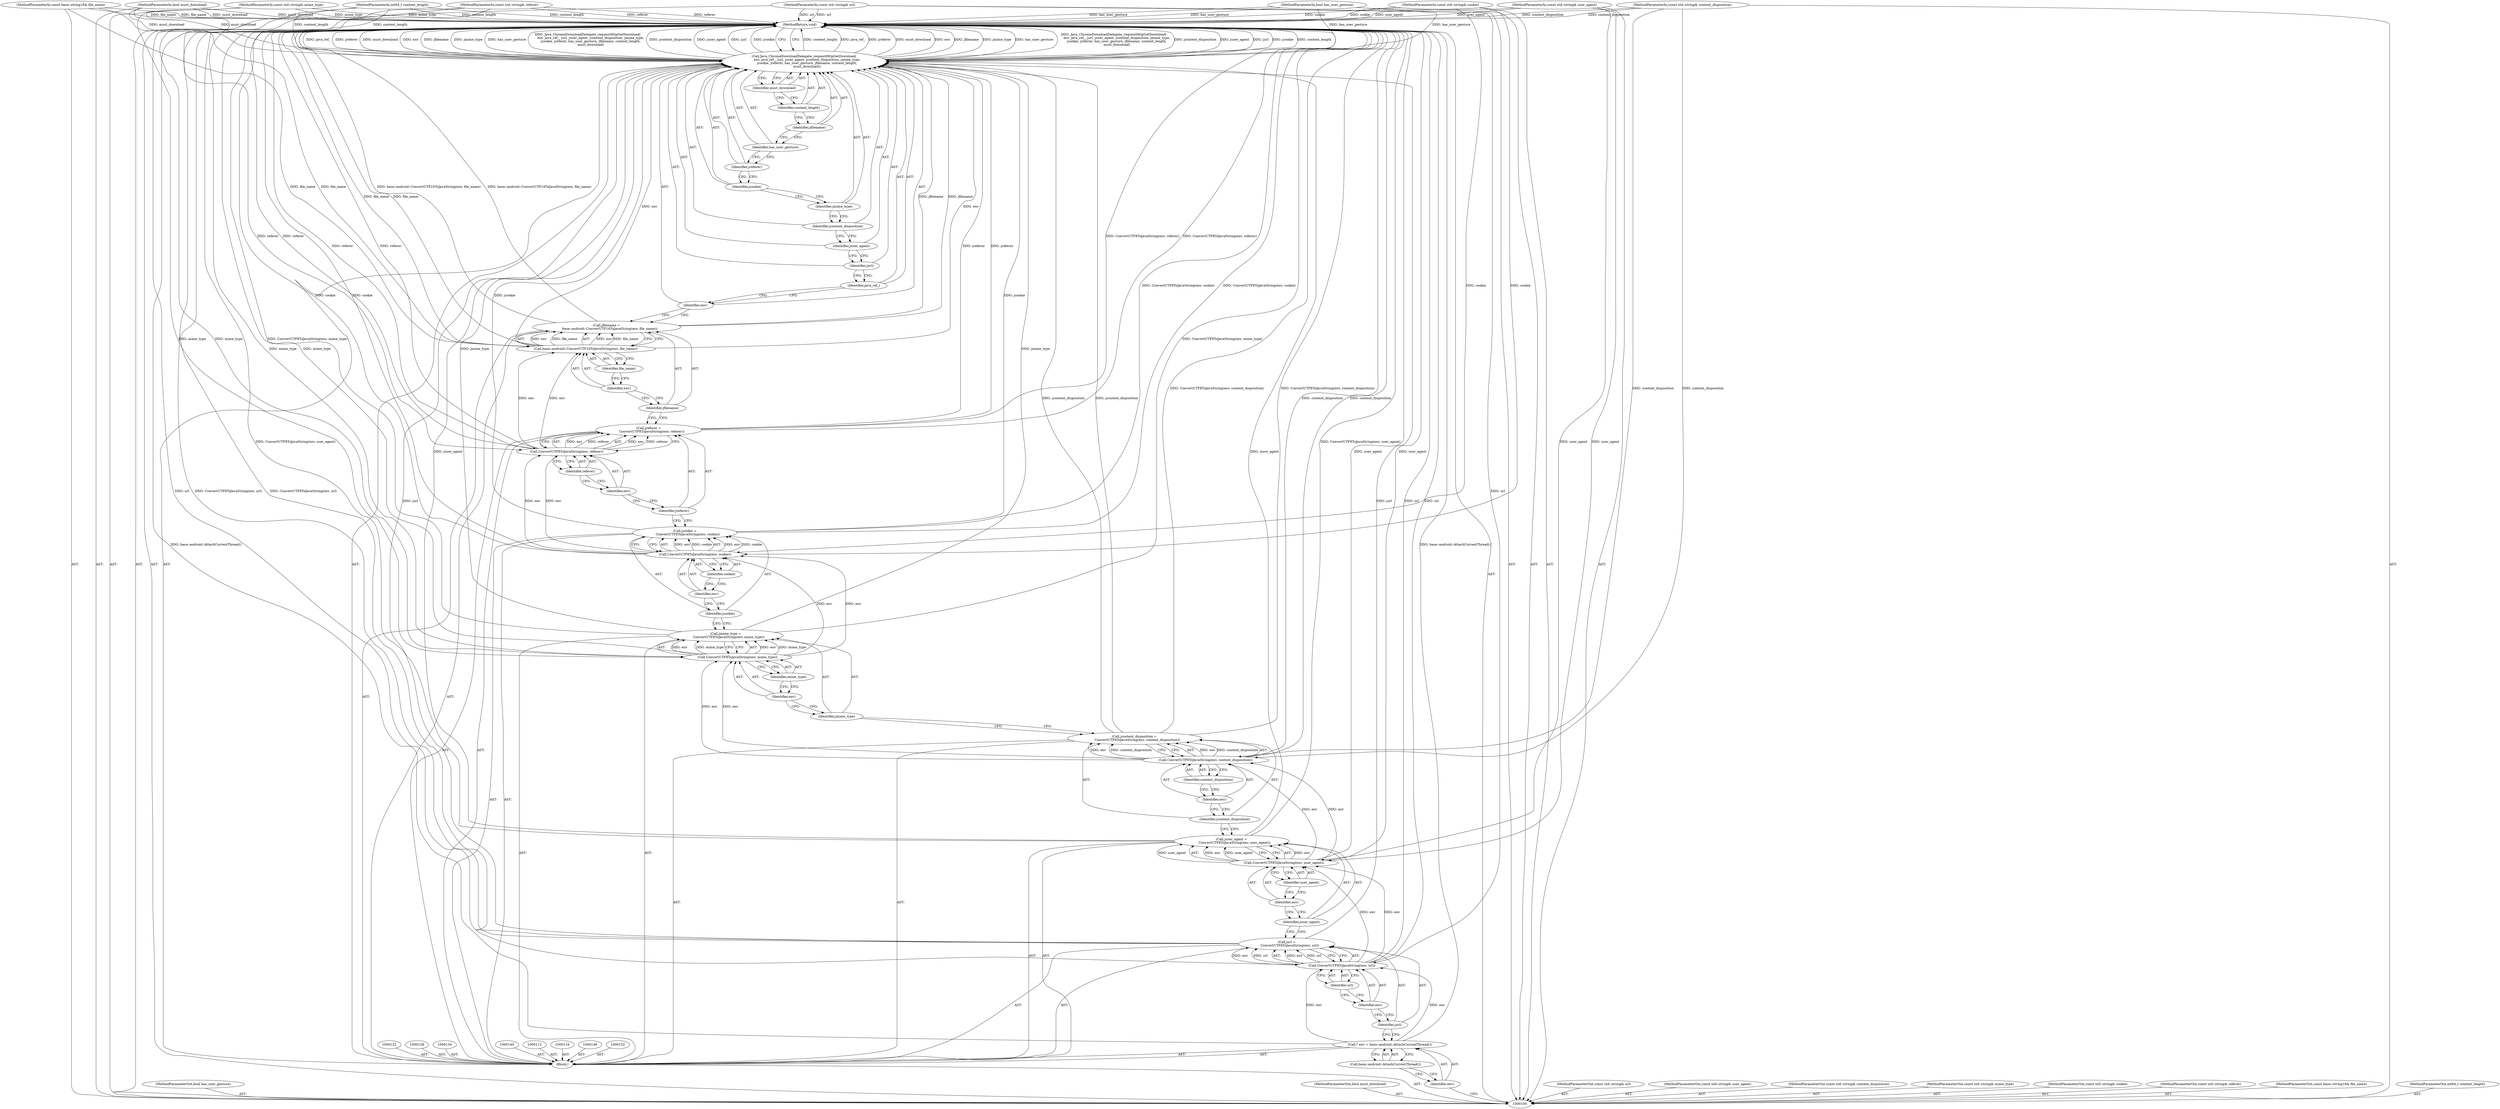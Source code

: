 digraph "1_Chrome_5fc08cfb098acce49344d2e89cc27c915903f81c_0" {
"1000171" [label="(MethodReturn,void)"];
"1000109" [label="(MethodParameterIn,bool has_user_gesture)"];
"1000222" [label="(MethodParameterOut,bool has_user_gesture)"];
"1000111" [label="(Block,)"];
"1000110" [label="(MethodParameterIn,bool must_download)"];
"1000223" [label="(MethodParameterOut,bool must_download)"];
"1000114" [label="(Identifier,env)"];
"1000115" [label="(Call,base::android::AttachCurrentThread())"];
"1000113" [label="(Call,* env = base::android::AttachCurrentThread())"];
"1000117" [label="(Call,jurl =\n      ConvertUTF8ToJavaString(env, url))"];
"1000118" [label="(Identifier,jurl)"];
"1000120" [label="(Identifier,env)"];
"1000121" [label="(Identifier,url)"];
"1000119" [label="(Call,ConvertUTF8ToJavaString(env, url))"];
"1000123" [label="(Call,juser_agent =\n      ConvertUTF8ToJavaString(env, user_agent))"];
"1000124" [label="(Identifier,juser_agent)"];
"1000126" [label="(Identifier,env)"];
"1000127" [label="(Identifier,user_agent)"];
"1000125" [label="(Call,ConvertUTF8ToJavaString(env, user_agent))"];
"1000129" [label="(Call,jcontent_disposition =\n      ConvertUTF8ToJavaString(env, content_disposition))"];
"1000130" [label="(Identifier,jcontent_disposition)"];
"1000132" [label="(Identifier,env)"];
"1000133" [label="(Identifier,content_disposition)"];
"1000131" [label="(Call,ConvertUTF8ToJavaString(env, content_disposition))"];
"1000135" [label="(Call,jmime_type =\n      ConvertUTF8ToJavaString(env, mime_type))"];
"1000136" [label="(Identifier,jmime_type)"];
"1000101" [label="(MethodParameterIn,const std::string& url)"];
"1000214" [label="(MethodParameterOut,const std::string& url)"];
"1000138" [label="(Identifier,env)"];
"1000139" [label="(Identifier,mime_type)"];
"1000137" [label="(Call,ConvertUTF8ToJavaString(env, mime_type))"];
"1000141" [label="(Call,jcookie =\n      ConvertUTF8ToJavaString(env, cookie))"];
"1000142" [label="(Identifier,jcookie)"];
"1000144" [label="(Identifier,env)"];
"1000145" [label="(Identifier,cookie)"];
"1000143" [label="(Call,ConvertUTF8ToJavaString(env, cookie))"];
"1000147" [label="(Call,jreferer =\n      ConvertUTF8ToJavaString(env, referer))"];
"1000148" [label="(Identifier,jreferer)"];
"1000150" [label="(Identifier,env)"];
"1000151" [label="(Identifier,referer)"];
"1000149" [label="(Call,ConvertUTF8ToJavaString(env, referer))"];
"1000153" [label="(Call,jfilename =\n      base::android::ConvertUTF16ToJavaString(env, file_name))"];
"1000154" [label="(Identifier,jfilename)"];
"1000156" [label="(Identifier,env)"];
"1000157" [label="(Identifier,file_name)"];
"1000155" [label="(Call,base::android::ConvertUTF16ToJavaString(env, file_name))"];
"1000158" [label="(Call,Java_ChromeDownloadDelegate_requestHttpGetDownload(\n      env, java_ref_, jurl, juser_agent, jcontent_disposition, jmime_type,\n      jcookie, jreferer, has_user_gesture, jfilename, content_length,\n      must_download))"];
"1000160" [label="(Identifier,java_ref_)"];
"1000161" [label="(Identifier,jurl)"];
"1000162" [label="(Identifier,juser_agent)"];
"1000163" [label="(Identifier,jcontent_disposition)"];
"1000159" [label="(Identifier,env)"];
"1000164" [label="(Identifier,jmime_type)"];
"1000166" [label="(Identifier,jreferer)"];
"1000167" [label="(Identifier,has_user_gesture)"];
"1000168" [label="(Identifier,jfilename)"];
"1000169" [label="(Identifier,content_length)"];
"1000165" [label="(Identifier,jcookie)"];
"1000102" [label="(MethodParameterIn,const std::string& user_agent)"];
"1000215" [label="(MethodParameterOut,const std::string& user_agent)"];
"1000170" [label="(Identifier,must_download)"];
"1000103" [label="(MethodParameterIn,const std::string& content_disposition)"];
"1000216" [label="(MethodParameterOut,const std::string& content_disposition)"];
"1000104" [label="(MethodParameterIn,const std::string& mime_type)"];
"1000217" [label="(MethodParameterOut,const std::string& mime_type)"];
"1000105" [label="(MethodParameterIn,const std::string& cookie)"];
"1000218" [label="(MethodParameterOut,const std::string& cookie)"];
"1000106" [label="(MethodParameterIn,const std::string& referer)"];
"1000219" [label="(MethodParameterOut,const std::string& referer)"];
"1000107" [label="(MethodParameterIn,const base::string16& file_name)"];
"1000220" [label="(MethodParameterOut,const base::string16& file_name)"];
"1000108" [label="(MethodParameterIn,int64_t content_length)"];
"1000221" [label="(MethodParameterOut,int64_t content_length)"];
"1000171" -> "1000100"  [label="AST: "];
"1000171" -> "1000158"  [label="CFG: "];
"1000123" -> "1000171"  [label="DDG: ConvertUTF8ToJavaString(env, user_agent)"];
"1000108" -> "1000171"  [label="DDG: content_length"];
"1000158" -> "1000171"  [label="DDG: content_length"];
"1000158" -> "1000171"  [label="DDG: java_ref_"];
"1000158" -> "1000171"  [label="DDG: jreferer"];
"1000158" -> "1000171"  [label="DDG: must_download"];
"1000158" -> "1000171"  [label="DDG: env"];
"1000158" -> "1000171"  [label="DDG: jfilename"];
"1000158" -> "1000171"  [label="DDG: jmime_type"];
"1000158" -> "1000171"  [label="DDG: has_user_gesture"];
"1000158" -> "1000171"  [label="DDG: Java_ChromeDownloadDelegate_requestHttpGetDownload(\n      env, java_ref_, jurl, juser_agent, jcontent_disposition, jmime_type,\n      jcookie, jreferer, has_user_gesture, jfilename, content_length,\n      must_download)"];
"1000158" -> "1000171"  [label="DDG: jcontent_disposition"];
"1000158" -> "1000171"  [label="DDG: juser_agent"];
"1000158" -> "1000171"  [label="DDG: jurl"];
"1000158" -> "1000171"  [label="DDG: jcookie"];
"1000155" -> "1000171"  [label="DDG: file_name"];
"1000104" -> "1000171"  [label="DDG: mime_type"];
"1000105" -> "1000171"  [label="DDG: cookie"];
"1000147" -> "1000171"  [label="DDG: ConvertUTF8ToJavaString(env, referer)"];
"1000117" -> "1000171"  [label="DDG: ConvertUTF8ToJavaString(env, url)"];
"1000107" -> "1000171"  [label="DDG: file_name"];
"1000149" -> "1000171"  [label="DDG: referer"];
"1000137" -> "1000171"  [label="DDG: mime_type"];
"1000153" -> "1000171"  [label="DDG: base::android::ConvertUTF16ToJavaString(env, file_name)"];
"1000103" -> "1000171"  [label="DDG: content_disposition"];
"1000113" -> "1000171"  [label="DDG: base::android::AttachCurrentThread()"];
"1000119" -> "1000171"  [label="DDG: url"];
"1000125" -> "1000171"  [label="DDG: user_agent"];
"1000131" -> "1000171"  [label="DDG: content_disposition"];
"1000102" -> "1000171"  [label="DDG: user_agent"];
"1000101" -> "1000171"  [label="DDG: url"];
"1000110" -> "1000171"  [label="DDG: must_download"];
"1000141" -> "1000171"  [label="DDG: ConvertUTF8ToJavaString(env, cookie)"];
"1000143" -> "1000171"  [label="DDG: cookie"];
"1000135" -> "1000171"  [label="DDG: ConvertUTF8ToJavaString(env, mime_type)"];
"1000106" -> "1000171"  [label="DDG: referer"];
"1000109" -> "1000171"  [label="DDG: has_user_gesture"];
"1000129" -> "1000171"  [label="DDG: ConvertUTF8ToJavaString(env, content_disposition)"];
"1000109" -> "1000100"  [label="AST: "];
"1000109" -> "1000171"  [label="DDG: has_user_gesture"];
"1000109" -> "1000158"  [label="DDG: has_user_gesture"];
"1000222" -> "1000100"  [label="AST: "];
"1000111" -> "1000100"  [label="AST: "];
"1000112" -> "1000111"  [label="AST: "];
"1000113" -> "1000111"  [label="AST: "];
"1000116" -> "1000111"  [label="AST: "];
"1000117" -> "1000111"  [label="AST: "];
"1000122" -> "1000111"  [label="AST: "];
"1000123" -> "1000111"  [label="AST: "];
"1000128" -> "1000111"  [label="AST: "];
"1000129" -> "1000111"  [label="AST: "];
"1000134" -> "1000111"  [label="AST: "];
"1000135" -> "1000111"  [label="AST: "];
"1000140" -> "1000111"  [label="AST: "];
"1000141" -> "1000111"  [label="AST: "];
"1000146" -> "1000111"  [label="AST: "];
"1000147" -> "1000111"  [label="AST: "];
"1000152" -> "1000111"  [label="AST: "];
"1000153" -> "1000111"  [label="AST: "];
"1000158" -> "1000111"  [label="AST: "];
"1000110" -> "1000100"  [label="AST: "];
"1000110" -> "1000171"  [label="DDG: must_download"];
"1000110" -> "1000158"  [label="DDG: must_download"];
"1000223" -> "1000100"  [label="AST: "];
"1000114" -> "1000113"  [label="AST: "];
"1000114" -> "1000100"  [label="CFG: "];
"1000115" -> "1000114"  [label="CFG: "];
"1000115" -> "1000113"  [label="AST: "];
"1000115" -> "1000114"  [label="CFG: "];
"1000113" -> "1000115"  [label="CFG: "];
"1000113" -> "1000111"  [label="AST: "];
"1000113" -> "1000115"  [label="CFG: "];
"1000114" -> "1000113"  [label="AST: "];
"1000115" -> "1000113"  [label="AST: "];
"1000118" -> "1000113"  [label="CFG: "];
"1000113" -> "1000171"  [label="DDG: base::android::AttachCurrentThread()"];
"1000113" -> "1000119"  [label="DDG: env"];
"1000117" -> "1000111"  [label="AST: "];
"1000117" -> "1000119"  [label="CFG: "];
"1000118" -> "1000117"  [label="AST: "];
"1000119" -> "1000117"  [label="AST: "];
"1000124" -> "1000117"  [label="CFG: "];
"1000117" -> "1000171"  [label="DDG: ConvertUTF8ToJavaString(env, url)"];
"1000119" -> "1000117"  [label="DDG: env"];
"1000119" -> "1000117"  [label="DDG: url"];
"1000117" -> "1000158"  [label="DDG: jurl"];
"1000118" -> "1000117"  [label="AST: "];
"1000118" -> "1000113"  [label="CFG: "];
"1000120" -> "1000118"  [label="CFG: "];
"1000120" -> "1000119"  [label="AST: "];
"1000120" -> "1000118"  [label="CFG: "];
"1000121" -> "1000120"  [label="CFG: "];
"1000121" -> "1000119"  [label="AST: "];
"1000121" -> "1000120"  [label="CFG: "];
"1000119" -> "1000121"  [label="CFG: "];
"1000119" -> "1000117"  [label="AST: "];
"1000119" -> "1000121"  [label="CFG: "];
"1000120" -> "1000119"  [label="AST: "];
"1000121" -> "1000119"  [label="AST: "];
"1000117" -> "1000119"  [label="CFG: "];
"1000119" -> "1000171"  [label="DDG: url"];
"1000119" -> "1000117"  [label="DDG: env"];
"1000119" -> "1000117"  [label="DDG: url"];
"1000113" -> "1000119"  [label="DDG: env"];
"1000101" -> "1000119"  [label="DDG: url"];
"1000119" -> "1000125"  [label="DDG: env"];
"1000123" -> "1000111"  [label="AST: "];
"1000123" -> "1000125"  [label="CFG: "];
"1000124" -> "1000123"  [label="AST: "];
"1000125" -> "1000123"  [label="AST: "];
"1000130" -> "1000123"  [label="CFG: "];
"1000123" -> "1000171"  [label="DDG: ConvertUTF8ToJavaString(env, user_agent)"];
"1000125" -> "1000123"  [label="DDG: env"];
"1000125" -> "1000123"  [label="DDG: user_agent"];
"1000123" -> "1000158"  [label="DDG: juser_agent"];
"1000124" -> "1000123"  [label="AST: "];
"1000124" -> "1000117"  [label="CFG: "];
"1000126" -> "1000124"  [label="CFG: "];
"1000126" -> "1000125"  [label="AST: "];
"1000126" -> "1000124"  [label="CFG: "];
"1000127" -> "1000126"  [label="CFG: "];
"1000127" -> "1000125"  [label="AST: "];
"1000127" -> "1000126"  [label="CFG: "];
"1000125" -> "1000127"  [label="CFG: "];
"1000125" -> "1000123"  [label="AST: "];
"1000125" -> "1000127"  [label="CFG: "];
"1000126" -> "1000125"  [label="AST: "];
"1000127" -> "1000125"  [label="AST: "];
"1000123" -> "1000125"  [label="CFG: "];
"1000125" -> "1000171"  [label="DDG: user_agent"];
"1000125" -> "1000123"  [label="DDG: env"];
"1000125" -> "1000123"  [label="DDG: user_agent"];
"1000119" -> "1000125"  [label="DDG: env"];
"1000102" -> "1000125"  [label="DDG: user_agent"];
"1000125" -> "1000131"  [label="DDG: env"];
"1000129" -> "1000111"  [label="AST: "];
"1000129" -> "1000131"  [label="CFG: "];
"1000130" -> "1000129"  [label="AST: "];
"1000131" -> "1000129"  [label="AST: "];
"1000136" -> "1000129"  [label="CFG: "];
"1000129" -> "1000171"  [label="DDG: ConvertUTF8ToJavaString(env, content_disposition)"];
"1000131" -> "1000129"  [label="DDG: env"];
"1000131" -> "1000129"  [label="DDG: content_disposition"];
"1000129" -> "1000158"  [label="DDG: jcontent_disposition"];
"1000130" -> "1000129"  [label="AST: "];
"1000130" -> "1000123"  [label="CFG: "];
"1000132" -> "1000130"  [label="CFG: "];
"1000132" -> "1000131"  [label="AST: "];
"1000132" -> "1000130"  [label="CFG: "];
"1000133" -> "1000132"  [label="CFG: "];
"1000133" -> "1000131"  [label="AST: "];
"1000133" -> "1000132"  [label="CFG: "];
"1000131" -> "1000133"  [label="CFG: "];
"1000131" -> "1000129"  [label="AST: "];
"1000131" -> "1000133"  [label="CFG: "];
"1000132" -> "1000131"  [label="AST: "];
"1000133" -> "1000131"  [label="AST: "];
"1000129" -> "1000131"  [label="CFG: "];
"1000131" -> "1000171"  [label="DDG: content_disposition"];
"1000131" -> "1000129"  [label="DDG: env"];
"1000131" -> "1000129"  [label="DDG: content_disposition"];
"1000125" -> "1000131"  [label="DDG: env"];
"1000103" -> "1000131"  [label="DDG: content_disposition"];
"1000131" -> "1000137"  [label="DDG: env"];
"1000135" -> "1000111"  [label="AST: "];
"1000135" -> "1000137"  [label="CFG: "];
"1000136" -> "1000135"  [label="AST: "];
"1000137" -> "1000135"  [label="AST: "];
"1000142" -> "1000135"  [label="CFG: "];
"1000135" -> "1000171"  [label="DDG: ConvertUTF8ToJavaString(env, mime_type)"];
"1000137" -> "1000135"  [label="DDG: env"];
"1000137" -> "1000135"  [label="DDG: mime_type"];
"1000135" -> "1000158"  [label="DDG: jmime_type"];
"1000136" -> "1000135"  [label="AST: "];
"1000136" -> "1000129"  [label="CFG: "];
"1000138" -> "1000136"  [label="CFG: "];
"1000101" -> "1000100"  [label="AST: "];
"1000101" -> "1000171"  [label="DDG: url"];
"1000101" -> "1000119"  [label="DDG: url"];
"1000214" -> "1000100"  [label="AST: "];
"1000138" -> "1000137"  [label="AST: "];
"1000138" -> "1000136"  [label="CFG: "];
"1000139" -> "1000138"  [label="CFG: "];
"1000139" -> "1000137"  [label="AST: "];
"1000139" -> "1000138"  [label="CFG: "];
"1000137" -> "1000139"  [label="CFG: "];
"1000137" -> "1000135"  [label="AST: "];
"1000137" -> "1000139"  [label="CFG: "];
"1000138" -> "1000137"  [label="AST: "];
"1000139" -> "1000137"  [label="AST: "];
"1000135" -> "1000137"  [label="CFG: "];
"1000137" -> "1000171"  [label="DDG: mime_type"];
"1000137" -> "1000135"  [label="DDG: env"];
"1000137" -> "1000135"  [label="DDG: mime_type"];
"1000131" -> "1000137"  [label="DDG: env"];
"1000104" -> "1000137"  [label="DDG: mime_type"];
"1000137" -> "1000143"  [label="DDG: env"];
"1000141" -> "1000111"  [label="AST: "];
"1000141" -> "1000143"  [label="CFG: "];
"1000142" -> "1000141"  [label="AST: "];
"1000143" -> "1000141"  [label="AST: "];
"1000148" -> "1000141"  [label="CFG: "];
"1000141" -> "1000171"  [label="DDG: ConvertUTF8ToJavaString(env, cookie)"];
"1000143" -> "1000141"  [label="DDG: env"];
"1000143" -> "1000141"  [label="DDG: cookie"];
"1000141" -> "1000158"  [label="DDG: jcookie"];
"1000142" -> "1000141"  [label="AST: "];
"1000142" -> "1000135"  [label="CFG: "];
"1000144" -> "1000142"  [label="CFG: "];
"1000144" -> "1000143"  [label="AST: "];
"1000144" -> "1000142"  [label="CFG: "];
"1000145" -> "1000144"  [label="CFG: "];
"1000145" -> "1000143"  [label="AST: "];
"1000145" -> "1000144"  [label="CFG: "];
"1000143" -> "1000145"  [label="CFG: "];
"1000143" -> "1000141"  [label="AST: "];
"1000143" -> "1000145"  [label="CFG: "];
"1000144" -> "1000143"  [label="AST: "];
"1000145" -> "1000143"  [label="AST: "];
"1000141" -> "1000143"  [label="CFG: "];
"1000143" -> "1000171"  [label="DDG: cookie"];
"1000143" -> "1000141"  [label="DDG: env"];
"1000143" -> "1000141"  [label="DDG: cookie"];
"1000137" -> "1000143"  [label="DDG: env"];
"1000105" -> "1000143"  [label="DDG: cookie"];
"1000143" -> "1000149"  [label="DDG: env"];
"1000147" -> "1000111"  [label="AST: "];
"1000147" -> "1000149"  [label="CFG: "];
"1000148" -> "1000147"  [label="AST: "];
"1000149" -> "1000147"  [label="AST: "];
"1000154" -> "1000147"  [label="CFG: "];
"1000147" -> "1000171"  [label="DDG: ConvertUTF8ToJavaString(env, referer)"];
"1000149" -> "1000147"  [label="DDG: env"];
"1000149" -> "1000147"  [label="DDG: referer"];
"1000147" -> "1000158"  [label="DDG: jreferer"];
"1000148" -> "1000147"  [label="AST: "];
"1000148" -> "1000141"  [label="CFG: "];
"1000150" -> "1000148"  [label="CFG: "];
"1000150" -> "1000149"  [label="AST: "];
"1000150" -> "1000148"  [label="CFG: "];
"1000151" -> "1000150"  [label="CFG: "];
"1000151" -> "1000149"  [label="AST: "];
"1000151" -> "1000150"  [label="CFG: "];
"1000149" -> "1000151"  [label="CFG: "];
"1000149" -> "1000147"  [label="AST: "];
"1000149" -> "1000151"  [label="CFG: "];
"1000150" -> "1000149"  [label="AST: "];
"1000151" -> "1000149"  [label="AST: "];
"1000147" -> "1000149"  [label="CFG: "];
"1000149" -> "1000171"  [label="DDG: referer"];
"1000149" -> "1000147"  [label="DDG: env"];
"1000149" -> "1000147"  [label="DDG: referer"];
"1000143" -> "1000149"  [label="DDG: env"];
"1000106" -> "1000149"  [label="DDG: referer"];
"1000149" -> "1000155"  [label="DDG: env"];
"1000153" -> "1000111"  [label="AST: "];
"1000153" -> "1000155"  [label="CFG: "];
"1000154" -> "1000153"  [label="AST: "];
"1000155" -> "1000153"  [label="AST: "];
"1000159" -> "1000153"  [label="CFG: "];
"1000153" -> "1000171"  [label="DDG: base::android::ConvertUTF16ToJavaString(env, file_name)"];
"1000155" -> "1000153"  [label="DDG: env"];
"1000155" -> "1000153"  [label="DDG: file_name"];
"1000153" -> "1000158"  [label="DDG: jfilename"];
"1000154" -> "1000153"  [label="AST: "];
"1000154" -> "1000147"  [label="CFG: "];
"1000156" -> "1000154"  [label="CFG: "];
"1000156" -> "1000155"  [label="AST: "];
"1000156" -> "1000154"  [label="CFG: "];
"1000157" -> "1000156"  [label="CFG: "];
"1000157" -> "1000155"  [label="AST: "];
"1000157" -> "1000156"  [label="CFG: "];
"1000155" -> "1000157"  [label="CFG: "];
"1000155" -> "1000153"  [label="AST: "];
"1000155" -> "1000157"  [label="CFG: "];
"1000156" -> "1000155"  [label="AST: "];
"1000157" -> "1000155"  [label="AST: "];
"1000153" -> "1000155"  [label="CFG: "];
"1000155" -> "1000171"  [label="DDG: file_name"];
"1000155" -> "1000153"  [label="DDG: env"];
"1000155" -> "1000153"  [label="DDG: file_name"];
"1000149" -> "1000155"  [label="DDG: env"];
"1000107" -> "1000155"  [label="DDG: file_name"];
"1000155" -> "1000158"  [label="DDG: env"];
"1000158" -> "1000111"  [label="AST: "];
"1000158" -> "1000170"  [label="CFG: "];
"1000159" -> "1000158"  [label="AST: "];
"1000160" -> "1000158"  [label="AST: "];
"1000161" -> "1000158"  [label="AST: "];
"1000162" -> "1000158"  [label="AST: "];
"1000163" -> "1000158"  [label="AST: "];
"1000164" -> "1000158"  [label="AST: "];
"1000165" -> "1000158"  [label="AST: "];
"1000166" -> "1000158"  [label="AST: "];
"1000167" -> "1000158"  [label="AST: "];
"1000168" -> "1000158"  [label="AST: "];
"1000169" -> "1000158"  [label="AST: "];
"1000170" -> "1000158"  [label="AST: "];
"1000171" -> "1000158"  [label="CFG: "];
"1000158" -> "1000171"  [label="DDG: content_length"];
"1000158" -> "1000171"  [label="DDG: java_ref_"];
"1000158" -> "1000171"  [label="DDG: jreferer"];
"1000158" -> "1000171"  [label="DDG: must_download"];
"1000158" -> "1000171"  [label="DDG: env"];
"1000158" -> "1000171"  [label="DDG: jfilename"];
"1000158" -> "1000171"  [label="DDG: jmime_type"];
"1000158" -> "1000171"  [label="DDG: has_user_gesture"];
"1000158" -> "1000171"  [label="DDG: Java_ChromeDownloadDelegate_requestHttpGetDownload(\n      env, java_ref_, jurl, juser_agent, jcontent_disposition, jmime_type,\n      jcookie, jreferer, has_user_gesture, jfilename, content_length,\n      must_download)"];
"1000158" -> "1000171"  [label="DDG: jcontent_disposition"];
"1000158" -> "1000171"  [label="DDG: juser_agent"];
"1000158" -> "1000171"  [label="DDG: jurl"];
"1000158" -> "1000171"  [label="DDG: jcookie"];
"1000155" -> "1000158"  [label="DDG: env"];
"1000117" -> "1000158"  [label="DDG: jurl"];
"1000123" -> "1000158"  [label="DDG: juser_agent"];
"1000129" -> "1000158"  [label="DDG: jcontent_disposition"];
"1000135" -> "1000158"  [label="DDG: jmime_type"];
"1000141" -> "1000158"  [label="DDG: jcookie"];
"1000147" -> "1000158"  [label="DDG: jreferer"];
"1000109" -> "1000158"  [label="DDG: has_user_gesture"];
"1000153" -> "1000158"  [label="DDG: jfilename"];
"1000108" -> "1000158"  [label="DDG: content_length"];
"1000110" -> "1000158"  [label="DDG: must_download"];
"1000160" -> "1000158"  [label="AST: "];
"1000160" -> "1000159"  [label="CFG: "];
"1000161" -> "1000160"  [label="CFG: "];
"1000161" -> "1000158"  [label="AST: "];
"1000161" -> "1000160"  [label="CFG: "];
"1000162" -> "1000161"  [label="CFG: "];
"1000162" -> "1000158"  [label="AST: "];
"1000162" -> "1000161"  [label="CFG: "];
"1000163" -> "1000162"  [label="CFG: "];
"1000163" -> "1000158"  [label="AST: "];
"1000163" -> "1000162"  [label="CFG: "];
"1000164" -> "1000163"  [label="CFG: "];
"1000159" -> "1000158"  [label="AST: "];
"1000159" -> "1000153"  [label="CFG: "];
"1000160" -> "1000159"  [label="CFG: "];
"1000164" -> "1000158"  [label="AST: "];
"1000164" -> "1000163"  [label="CFG: "];
"1000165" -> "1000164"  [label="CFG: "];
"1000166" -> "1000158"  [label="AST: "];
"1000166" -> "1000165"  [label="CFG: "];
"1000167" -> "1000166"  [label="CFG: "];
"1000167" -> "1000158"  [label="AST: "];
"1000167" -> "1000166"  [label="CFG: "];
"1000168" -> "1000167"  [label="CFG: "];
"1000168" -> "1000158"  [label="AST: "];
"1000168" -> "1000167"  [label="CFG: "];
"1000169" -> "1000168"  [label="CFG: "];
"1000169" -> "1000158"  [label="AST: "];
"1000169" -> "1000168"  [label="CFG: "];
"1000170" -> "1000169"  [label="CFG: "];
"1000165" -> "1000158"  [label="AST: "];
"1000165" -> "1000164"  [label="CFG: "];
"1000166" -> "1000165"  [label="CFG: "];
"1000102" -> "1000100"  [label="AST: "];
"1000102" -> "1000171"  [label="DDG: user_agent"];
"1000102" -> "1000125"  [label="DDG: user_agent"];
"1000215" -> "1000100"  [label="AST: "];
"1000170" -> "1000158"  [label="AST: "];
"1000170" -> "1000169"  [label="CFG: "];
"1000158" -> "1000170"  [label="CFG: "];
"1000103" -> "1000100"  [label="AST: "];
"1000103" -> "1000171"  [label="DDG: content_disposition"];
"1000103" -> "1000131"  [label="DDG: content_disposition"];
"1000216" -> "1000100"  [label="AST: "];
"1000104" -> "1000100"  [label="AST: "];
"1000104" -> "1000171"  [label="DDG: mime_type"];
"1000104" -> "1000137"  [label="DDG: mime_type"];
"1000217" -> "1000100"  [label="AST: "];
"1000105" -> "1000100"  [label="AST: "];
"1000105" -> "1000171"  [label="DDG: cookie"];
"1000105" -> "1000143"  [label="DDG: cookie"];
"1000218" -> "1000100"  [label="AST: "];
"1000106" -> "1000100"  [label="AST: "];
"1000106" -> "1000171"  [label="DDG: referer"];
"1000106" -> "1000149"  [label="DDG: referer"];
"1000219" -> "1000100"  [label="AST: "];
"1000107" -> "1000100"  [label="AST: "];
"1000107" -> "1000171"  [label="DDG: file_name"];
"1000107" -> "1000155"  [label="DDG: file_name"];
"1000220" -> "1000100"  [label="AST: "];
"1000108" -> "1000100"  [label="AST: "];
"1000108" -> "1000171"  [label="DDG: content_length"];
"1000108" -> "1000158"  [label="DDG: content_length"];
"1000221" -> "1000100"  [label="AST: "];
}
